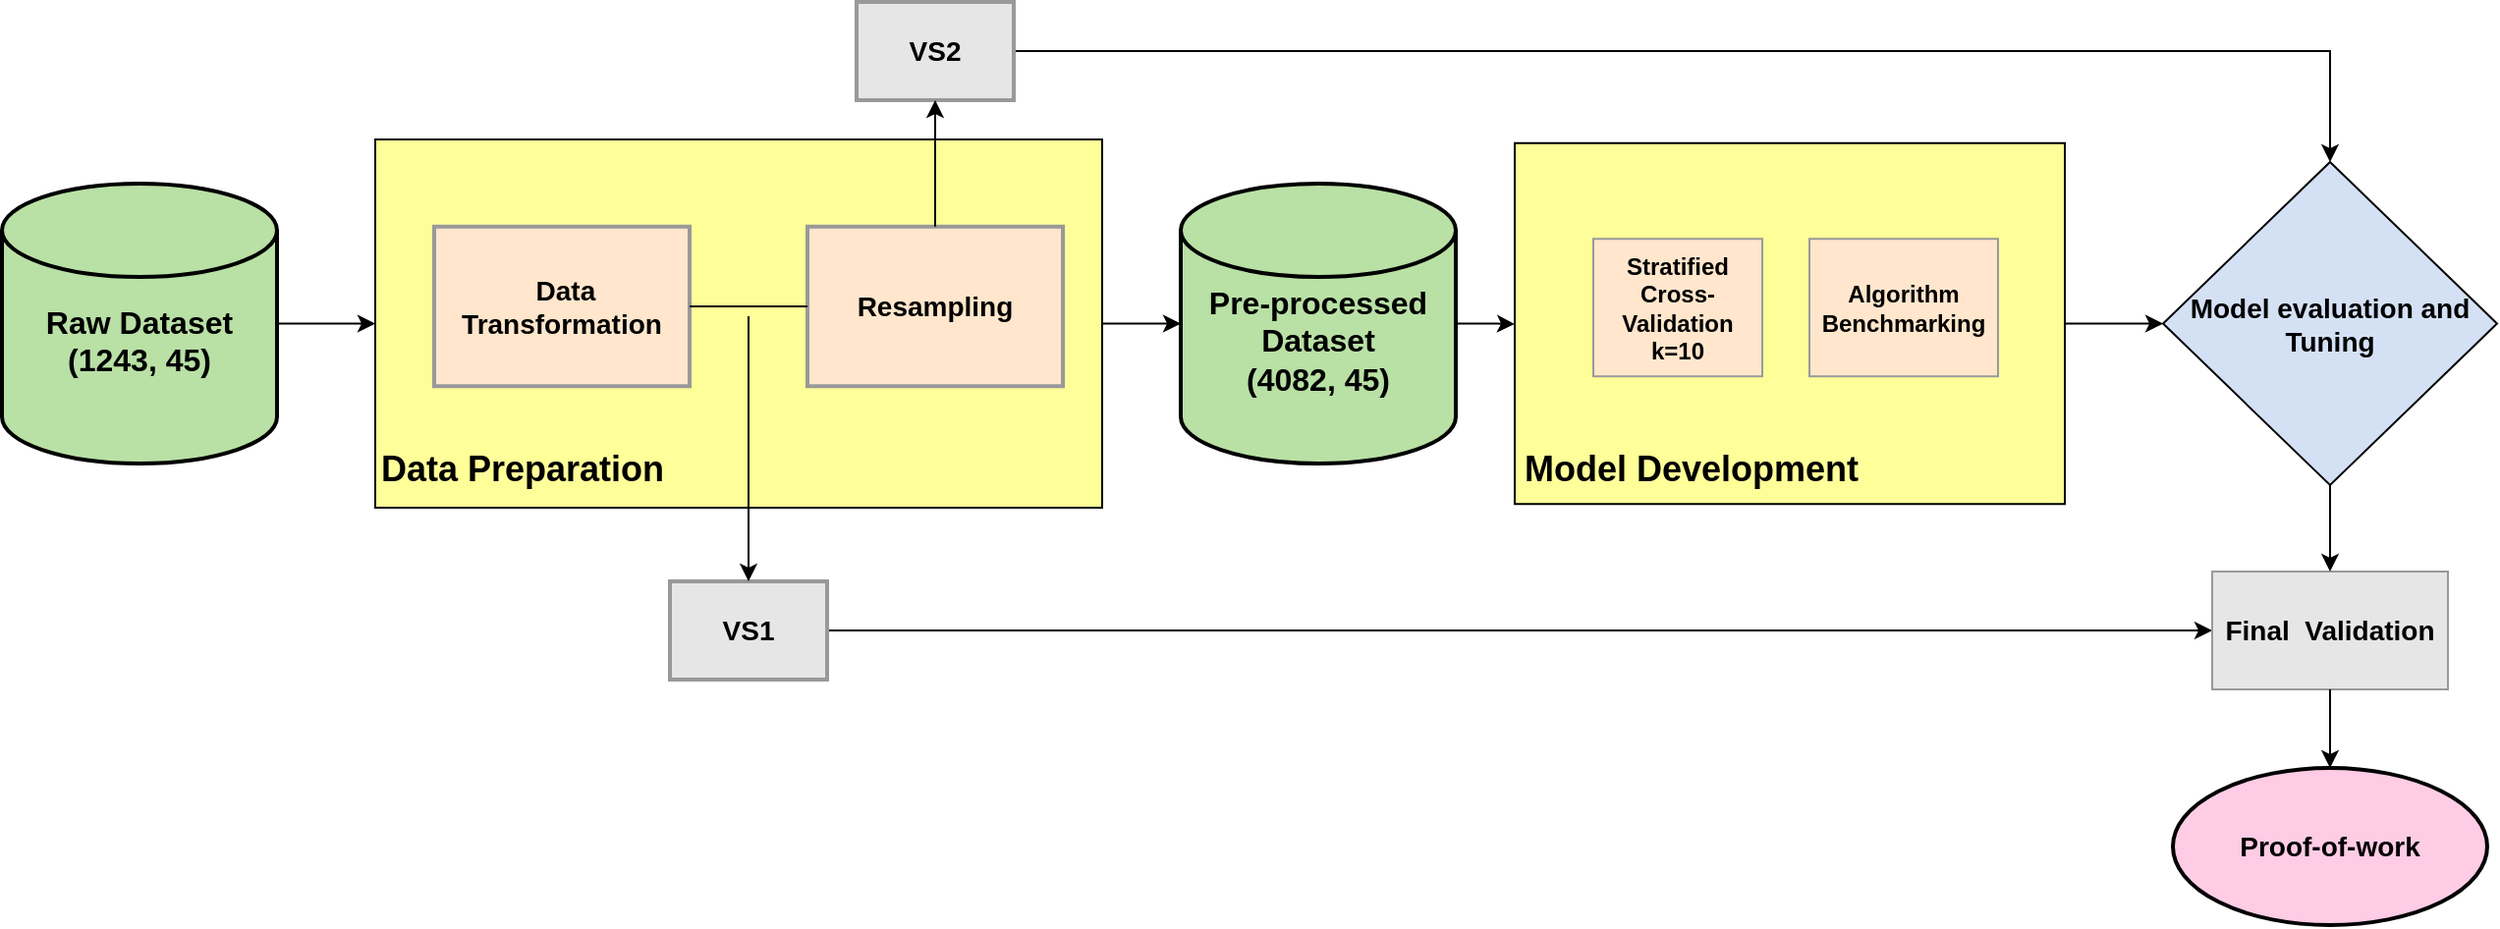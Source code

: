 <mxfile version="21.2.1" type="device">
  <diagram id="uXrq8dg63rQhP6GeaV6V" name="Página-1">
    <mxGraphModel dx="4317" dy="926" grid="1" gridSize="10" guides="1" tooltips="1" connect="1" arrows="1" fold="1" page="1" pageScale="1" pageWidth="827" pageHeight="1169" math="0" shadow="0">
      <root>
        <mxCell id="0" />
        <mxCell id="1" parent="0" />
        <mxCell id="LZs2rjxKlA266blrwGbd-95" value="" style="edgeStyle=orthogonalEdgeStyle;rounded=0;orthogonalLoop=1;jettySize=auto;html=1;" edge="1" parent="1" source="LZs2rjxKlA266blrwGbd-58" target="LZs2rjxKlA266blrwGbd-92">
          <mxGeometry relative="1" as="geometry" />
        </mxCell>
        <mxCell id="LZs2rjxKlA266blrwGbd-58" value="&lt;div&gt;&lt;font style=&quot;font-size: 14px;&quot;&gt;&lt;br&gt;&lt;/font&gt;&lt;/div&gt;&lt;div&gt;&lt;font size=&quot;3&quot;&gt;&lt;b&gt;Raw Dataset&lt;/b&gt;&lt;/font&gt;&lt;/div&gt;&lt;font size=&quot;3&quot;&gt;&lt;b&gt;(1243, 45)&lt;/b&gt;&lt;/font&gt;" style="strokeWidth=2;html=1;shape=mxgraph.flowchart.database;whiteSpace=wrap;fillColor=#B9E0A5;" vertex="1" parent="1">
          <mxGeometry x="-1370" y="452.5" width="140" height="142.5" as="geometry" />
        </mxCell>
        <mxCell id="LZs2rjxKlA266blrwGbd-116" style="edgeStyle=orthogonalEdgeStyle;rounded=0;orthogonalLoop=1;jettySize=auto;html=1;entryX=0;entryY=0.5;entryDx=0;entryDy=0;" edge="1" parent="1" source="LZs2rjxKlA266blrwGbd-101" target="LZs2rjxKlA266blrwGbd-114">
          <mxGeometry relative="1" as="geometry" />
        </mxCell>
        <mxCell id="LZs2rjxKlA266blrwGbd-113" style="edgeStyle=orthogonalEdgeStyle;rounded=0;orthogonalLoop=1;jettySize=auto;html=1;entryX=0.5;entryY=0;entryDx=0;entryDy=0;" edge="1" parent="1" source="LZs2rjxKlA266blrwGbd-104" target="LZs2rjxKlA266blrwGbd-111">
          <mxGeometry relative="1" as="geometry" />
        </mxCell>
        <mxCell id="LZs2rjxKlA266blrwGbd-112" value="" style="edgeStyle=orthogonalEdgeStyle;rounded=0;orthogonalLoop=1;jettySize=auto;html=1;" edge="1" parent="1" source="LZs2rjxKlA266blrwGbd-106" target="LZs2rjxKlA266blrwGbd-111">
          <mxGeometry relative="1" as="geometry" />
        </mxCell>
        <mxCell id="LZs2rjxKlA266blrwGbd-120" value="" style="group" vertex="1" connectable="0" parent="1">
          <mxGeometry x="-600" y="431.87" width="280" height="183.75" as="geometry" />
        </mxCell>
        <mxCell id="LZs2rjxKlA266blrwGbd-106" value="" style="whiteSpace=wrap;html=1;rounded=0;fillColor=#FFFF99;" vertex="1" parent="LZs2rjxKlA266blrwGbd-120">
          <mxGeometry width="280" height="183.75" as="geometry" />
        </mxCell>
        <mxCell id="LZs2rjxKlA266blrwGbd-108" value="&lt;font style=&quot;font-size: 18px;&quot;&gt;&lt;b&gt;Model Development&lt;br&gt;&lt;/b&gt;&lt;/font&gt;" style="text;html=1;strokeColor=none;fillColor=none;align=center;verticalAlign=middle;whiteSpace=wrap;rounded=0;" vertex="1" parent="LZs2rjxKlA266blrwGbd-120">
          <mxGeometry y="151.25" width="180" height="30" as="geometry" />
        </mxCell>
        <mxCell id="LZs2rjxKlA266blrwGbd-109" value="&lt;div&gt;&lt;b&gt;Stratified Cross-Validation&lt;/b&gt;&lt;/div&gt;&lt;div&gt;&lt;b&gt;k=10&lt;br&gt;&lt;/b&gt;&lt;/div&gt;" style="rounded=0;whiteSpace=wrap;html=1;fillColor=#FFE6CC;strokeColor=#999999;" vertex="1" parent="LZs2rjxKlA266blrwGbd-120">
          <mxGeometry x="40" y="48.75" width="86" height="70" as="geometry" />
        </mxCell>
        <mxCell id="LZs2rjxKlA266blrwGbd-110" value="&lt;div&gt;&lt;b&gt;Algorithm Benchmarking&lt;br&gt;&lt;/b&gt;&lt;/div&gt;" style="rounded=0;whiteSpace=wrap;html=1;fillColor=#FFE6CC;strokeColor=#999999;" vertex="1" parent="LZs2rjxKlA266blrwGbd-120">
          <mxGeometry x="150" y="48.75" width="96" height="70" as="geometry" />
        </mxCell>
        <mxCell id="LZs2rjxKlA266blrwGbd-121" value="" style="group" vertex="1" connectable="0" parent="1">
          <mxGeometry x="-1180" y="360" width="390" height="345" as="geometry" />
        </mxCell>
        <mxCell id="LZs2rjxKlA266blrwGbd-92" value="" style="rounded=0;whiteSpace=wrap;html=1;fillColor=#FFFF99;" vertex="1" parent="LZs2rjxKlA266blrwGbd-121">
          <mxGeometry y="70" width="370" height="187.5" as="geometry" />
        </mxCell>
        <mxCell id="LZs2rjxKlA266blrwGbd-93" value="&lt;font style=&quot;font-size: 18px;&quot;&gt;&lt;b&gt;Data Preparation&lt;/b&gt;&lt;/font&gt;" style="text;html=1;strokeColor=none;fillColor=none;align=center;verticalAlign=middle;whiteSpace=wrap;rounded=0;" vertex="1" parent="LZs2rjxKlA266blrwGbd-121">
          <mxGeometry y="222.5" width="150" height="30" as="geometry" />
        </mxCell>
        <mxCell id="LZs2rjxKlA266blrwGbd-96" value="&lt;div align=&quot;center&quot;&gt;&lt;font style=&quot;font-size: 14px;&quot;&gt;&lt;b&gt;&amp;nbsp;Data Transformation&lt;/b&gt;&lt;br&gt;&lt;/font&gt;&lt;/div&gt;" style="rounded=0;whiteSpace=wrap;html=1;align=center;verticalAlign=middle;fillColor=#FFE6CC;strokeColor=#999999;strokeWidth=2;" vertex="1" parent="LZs2rjxKlA266blrwGbd-121">
          <mxGeometry x="30" y="114.38" width="130" height="81.25" as="geometry" />
        </mxCell>
        <mxCell id="LZs2rjxKlA266blrwGbd-99" value="&lt;div align=&quot;center&quot;&gt;&lt;font style=&quot;font-size: 14px;&quot;&gt;&lt;b&gt;Resampling&lt;br&gt;&lt;/b&gt;&lt;/font&gt;&lt;/div&gt;" style="rounded=0;whiteSpace=wrap;html=1;align=center;verticalAlign=middle;fillColor=#FFE6CC;strokeColor=#999999;strokeWidth=2;" vertex="1" parent="LZs2rjxKlA266blrwGbd-121">
          <mxGeometry x="220" y="114.38" width="130" height="81.25" as="geometry" />
        </mxCell>
        <mxCell id="LZs2rjxKlA266blrwGbd-100" value="" style="endArrow=none;html=1;rounded=0;exitX=1;exitY=0.5;exitDx=0;exitDy=0;entryX=0;entryY=0.5;entryDx=0;entryDy=0;" edge="1" parent="LZs2rjxKlA266blrwGbd-121" source="LZs2rjxKlA266blrwGbd-96" target="LZs2rjxKlA266blrwGbd-99">
          <mxGeometry width="50" height="50" relative="1" as="geometry">
            <mxPoint x="260" y="240" as="sourcePoint" />
            <mxPoint x="310" y="190" as="targetPoint" />
          </mxGeometry>
        </mxCell>
        <mxCell id="LZs2rjxKlA266blrwGbd-101" value="&lt;div align=&quot;center&quot;&gt;&lt;font style=&quot;font-size: 14px;&quot;&gt;&lt;b&gt;VS1&lt;br&gt;&lt;/b&gt;&lt;/font&gt;&lt;/div&gt;" style="rounded=0;whiteSpace=wrap;html=1;align=center;verticalAlign=middle;fillColor=#E6E6E6;strokeColor=#999999;strokeWidth=2;" vertex="1" parent="LZs2rjxKlA266blrwGbd-121">
          <mxGeometry x="150" y="295" width="80" height="50" as="geometry" />
        </mxCell>
        <mxCell id="LZs2rjxKlA266blrwGbd-103" value="" style="endArrow=classic;html=1;rounded=0;entryX=0.5;entryY=0;entryDx=0;entryDy=0;" edge="1" parent="LZs2rjxKlA266blrwGbd-121" target="LZs2rjxKlA266blrwGbd-101">
          <mxGeometry width="50" height="50" relative="1" as="geometry">
            <mxPoint x="190" y="160" as="sourcePoint" />
            <mxPoint x="250" y="210" as="targetPoint" />
          </mxGeometry>
        </mxCell>
        <mxCell id="LZs2rjxKlA266blrwGbd-104" value="&lt;div align=&quot;center&quot;&gt;&lt;font style=&quot;font-size: 14px;&quot;&gt;&lt;b&gt;VS2&lt;/b&gt;&lt;/font&gt;&lt;/div&gt;" style="rounded=0;whiteSpace=wrap;html=1;align=center;verticalAlign=middle;fillColor=#E6E6E6;strokeColor=#999999;strokeWidth=2;" vertex="1" parent="LZs2rjxKlA266blrwGbd-121">
          <mxGeometry x="245" width="80" height="50" as="geometry" />
        </mxCell>
        <mxCell id="LZs2rjxKlA266blrwGbd-105" value="" style="edgeStyle=orthogonalEdgeStyle;rounded=0;orthogonalLoop=1;jettySize=auto;html=1;" edge="1" parent="LZs2rjxKlA266blrwGbd-121" source="LZs2rjxKlA266blrwGbd-99" target="LZs2rjxKlA266blrwGbd-104">
          <mxGeometry relative="1" as="geometry" />
        </mxCell>
        <mxCell id="LZs2rjxKlA266blrwGbd-126" value="" style="edgeStyle=orthogonalEdgeStyle;rounded=0;orthogonalLoop=1;jettySize=auto;html=1;" edge="1" parent="1" source="LZs2rjxKlA266blrwGbd-122">
          <mxGeometry relative="1" as="geometry">
            <mxPoint x="-600" y="524" as="targetPoint" />
          </mxGeometry>
        </mxCell>
        <mxCell id="LZs2rjxKlA266blrwGbd-122" value="&lt;div&gt;&lt;font style=&quot;font-size: 14px;&quot;&gt;&lt;br&gt;&lt;/font&gt;&lt;/div&gt;&lt;div&gt;&lt;font size=&quot;3&quot;&gt;&lt;b&gt;Pre-processed Dataset&lt;/b&gt;&lt;/font&gt;&lt;/div&gt;&lt;font size=&quot;3&quot;&gt;&lt;b&gt;(4082, 45)&lt;/b&gt;&lt;/font&gt;" style="strokeWidth=2;html=1;shape=mxgraph.flowchart.database;whiteSpace=wrap;fillColor=#B9E0A5;" vertex="1" parent="1">
          <mxGeometry x="-770" y="452.5" width="140" height="142.5" as="geometry" />
        </mxCell>
        <mxCell id="LZs2rjxKlA266blrwGbd-123" value="" style="group" vertex="1" connectable="0" parent="1">
          <mxGeometry x="-270" y="441.5" width="170" height="388.5" as="geometry" />
        </mxCell>
        <mxCell id="LZs2rjxKlA266blrwGbd-111" value="&lt;div&gt;&lt;font style=&quot;font-size: 14px;&quot;&gt;&lt;b&gt;&lt;font&gt;Model evaluation and&lt;/font&gt;&lt;/b&gt;&lt;/font&gt;&lt;/div&gt;&lt;div&gt;&lt;b&gt;&lt;font style=&quot;font-size: 14px;&quot;&gt;Tuning&lt;/font&gt;&lt;/b&gt;&lt;br&gt;&lt;/div&gt;" style="rhombus;whiteSpace=wrap;html=1;fillColor=#D4E1F5;" vertex="1" parent="LZs2rjxKlA266blrwGbd-123">
          <mxGeometry width="170" height="164.49" as="geometry" />
        </mxCell>
        <mxCell id="LZs2rjxKlA266blrwGbd-114" value="&lt;font style=&quot;font-size: 14px;&quot;&gt;&lt;b&gt;Final&amp;nbsp; Validation&lt;br&gt;&lt;/b&gt;&lt;/font&gt;" style="whiteSpace=wrap;html=1;fillColor=#E6E6E6;strokeColor=#999999;" vertex="1" parent="LZs2rjxKlA266blrwGbd-123">
          <mxGeometry x="25" y="208.5" width="120" height="60" as="geometry" />
        </mxCell>
        <mxCell id="LZs2rjxKlA266blrwGbd-115" value="" style="edgeStyle=orthogonalEdgeStyle;rounded=0;orthogonalLoop=1;jettySize=auto;html=1;" edge="1" parent="LZs2rjxKlA266blrwGbd-123" source="LZs2rjxKlA266blrwGbd-111" target="LZs2rjxKlA266blrwGbd-114">
          <mxGeometry relative="1" as="geometry" />
        </mxCell>
        <mxCell id="LZs2rjxKlA266blrwGbd-117" value="&lt;font style=&quot;font-size: 14px;&quot;&gt;&lt;b&gt;Proof-of-work&lt;/b&gt;&lt;/font&gt;" style="ellipse;whiteSpace=wrap;html=1;rounded=1;arcSize=14;strokeWidth=2;fillColor=#FFCCE6;" vertex="1" parent="LZs2rjxKlA266blrwGbd-123">
          <mxGeometry x="5" y="308.5" width="160" height="80" as="geometry" />
        </mxCell>
        <mxCell id="LZs2rjxKlA266blrwGbd-119" value="" style="edgeStyle=orthogonalEdgeStyle;rounded=0;orthogonalLoop=1;jettySize=auto;html=1;" edge="1" parent="LZs2rjxKlA266blrwGbd-123" source="LZs2rjxKlA266blrwGbd-114" target="LZs2rjxKlA266blrwGbd-117">
          <mxGeometry relative="1" as="geometry" />
        </mxCell>
        <mxCell id="LZs2rjxKlA266blrwGbd-124" value="" style="edgeStyle=orthogonalEdgeStyle;rounded=0;orthogonalLoop=1;jettySize=auto;html=1;" edge="1" parent="1" source="LZs2rjxKlA266blrwGbd-92" target="LZs2rjxKlA266blrwGbd-122">
          <mxGeometry relative="1" as="geometry" />
        </mxCell>
      </root>
    </mxGraphModel>
  </diagram>
</mxfile>
